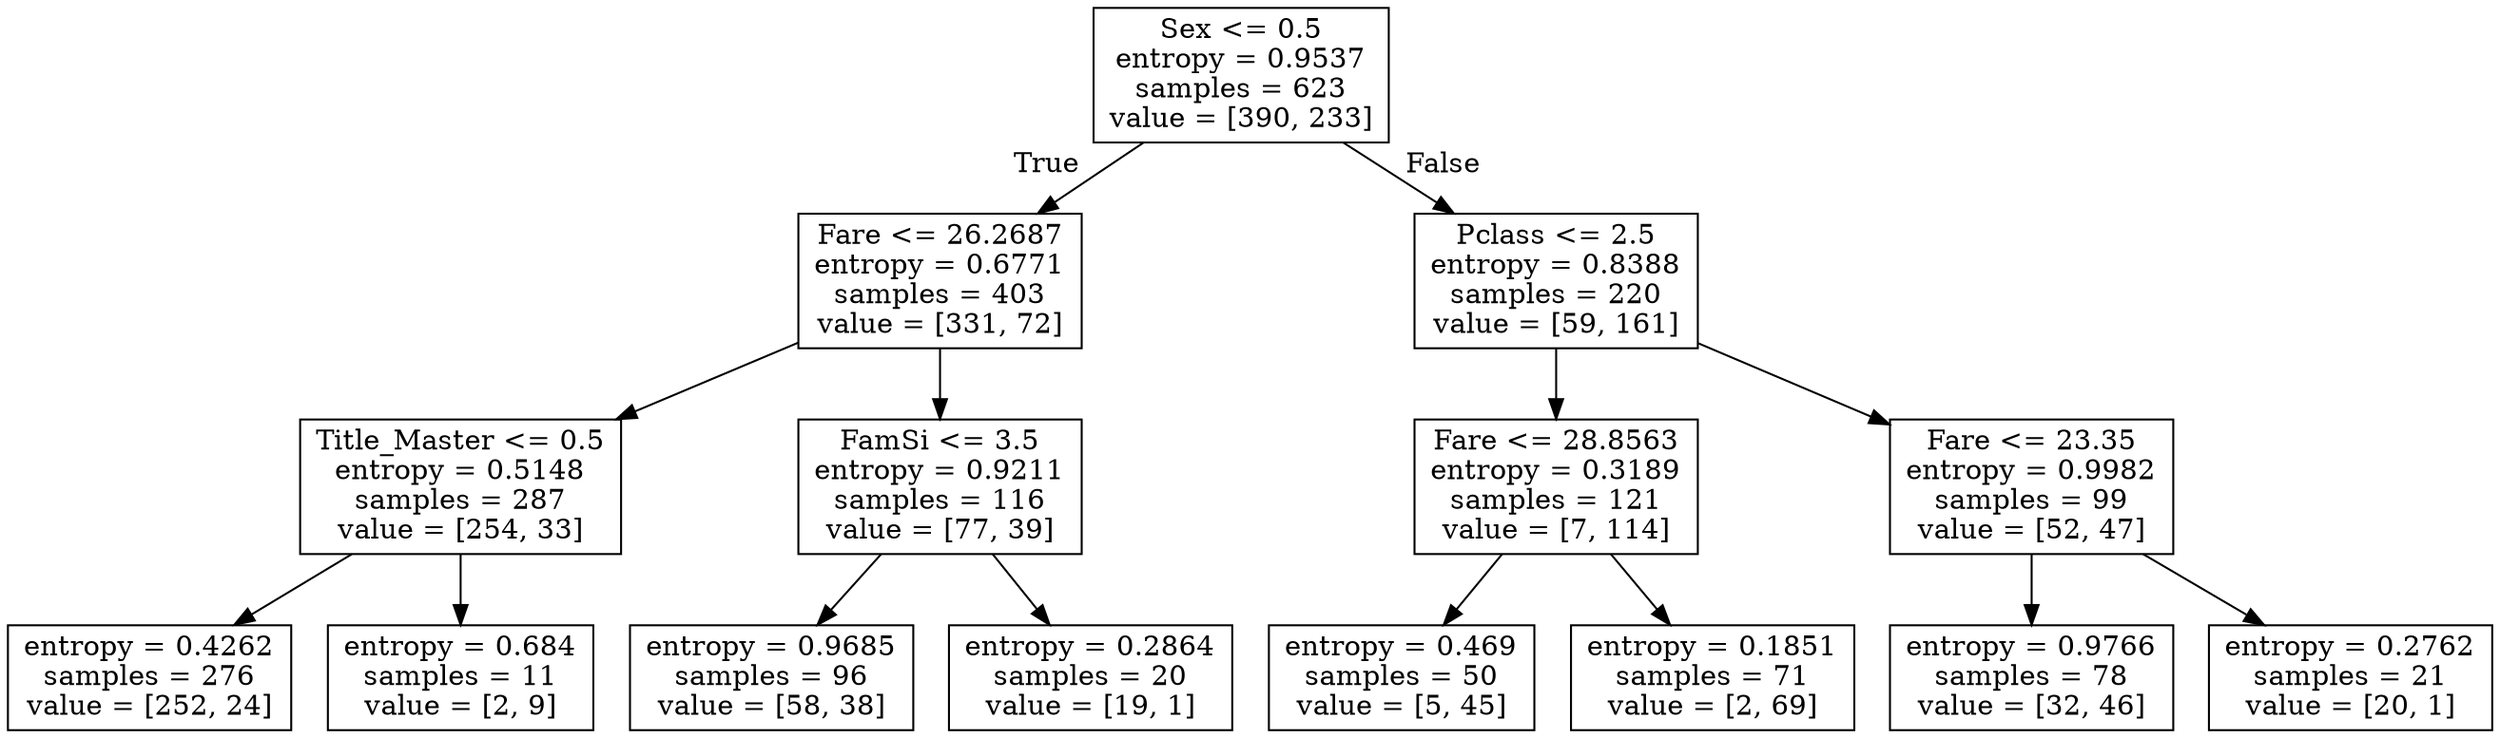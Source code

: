 digraph Tree {
node [shape=box] ;
0 [label="Sex <= 0.5\nentropy = 0.9537\nsamples = 623\nvalue = [390, 233]"] ;
1 [label="Fare <= 26.2687\nentropy = 0.6771\nsamples = 403\nvalue = [331, 72]"] ;
0 -> 1 [labeldistance=2.5, labelangle=45, headlabel="True"] ;
2 [label="Title_Master <= 0.5\nentropy = 0.5148\nsamples = 287\nvalue = [254, 33]"] ;
1 -> 2 ;
3 [label="entropy = 0.4262\nsamples = 276\nvalue = [252, 24]"] ;
2 -> 3 ;
4 [label="entropy = 0.684\nsamples = 11\nvalue = [2, 9]"] ;
2 -> 4 ;
5 [label="FamSi <= 3.5\nentropy = 0.9211\nsamples = 116\nvalue = [77, 39]"] ;
1 -> 5 ;
6 [label="entropy = 0.9685\nsamples = 96\nvalue = [58, 38]"] ;
5 -> 6 ;
7 [label="entropy = 0.2864\nsamples = 20\nvalue = [19, 1]"] ;
5 -> 7 ;
8 [label="Pclass <= 2.5\nentropy = 0.8388\nsamples = 220\nvalue = [59, 161]"] ;
0 -> 8 [labeldistance=2.5, labelangle=-45, headlabel="False"] ;
9 [label="Fare <= 28.8563\nentropy = 0.3189\nsamples = 121\nvalue = [7, 114]"] ;
8 -> 9 ;
10 [label="entropy = 0.469\nsamples = 50\nvalue = [5, 45]"] ;
9 -> 10 ;
11 [label="entropy = 0.1851\nsamples = 71\nvalue = [2, 69]"] ;
9 -> 11 ;
12 [label="Fare <= 23.35\nentropy = 0.9982\nsamples = 99\nvalue = [52, 47]"] ;
8 -> 12 ;
13 [label="entropy = 0.9766\nsamples = 78\nvalue = [32, 46]"] ;
12 -> 13 ;
14 [label="entropy = 0.2762\nsamples = 21\nvalue = [20, 1]"] ;
12 -> 14 ;
}